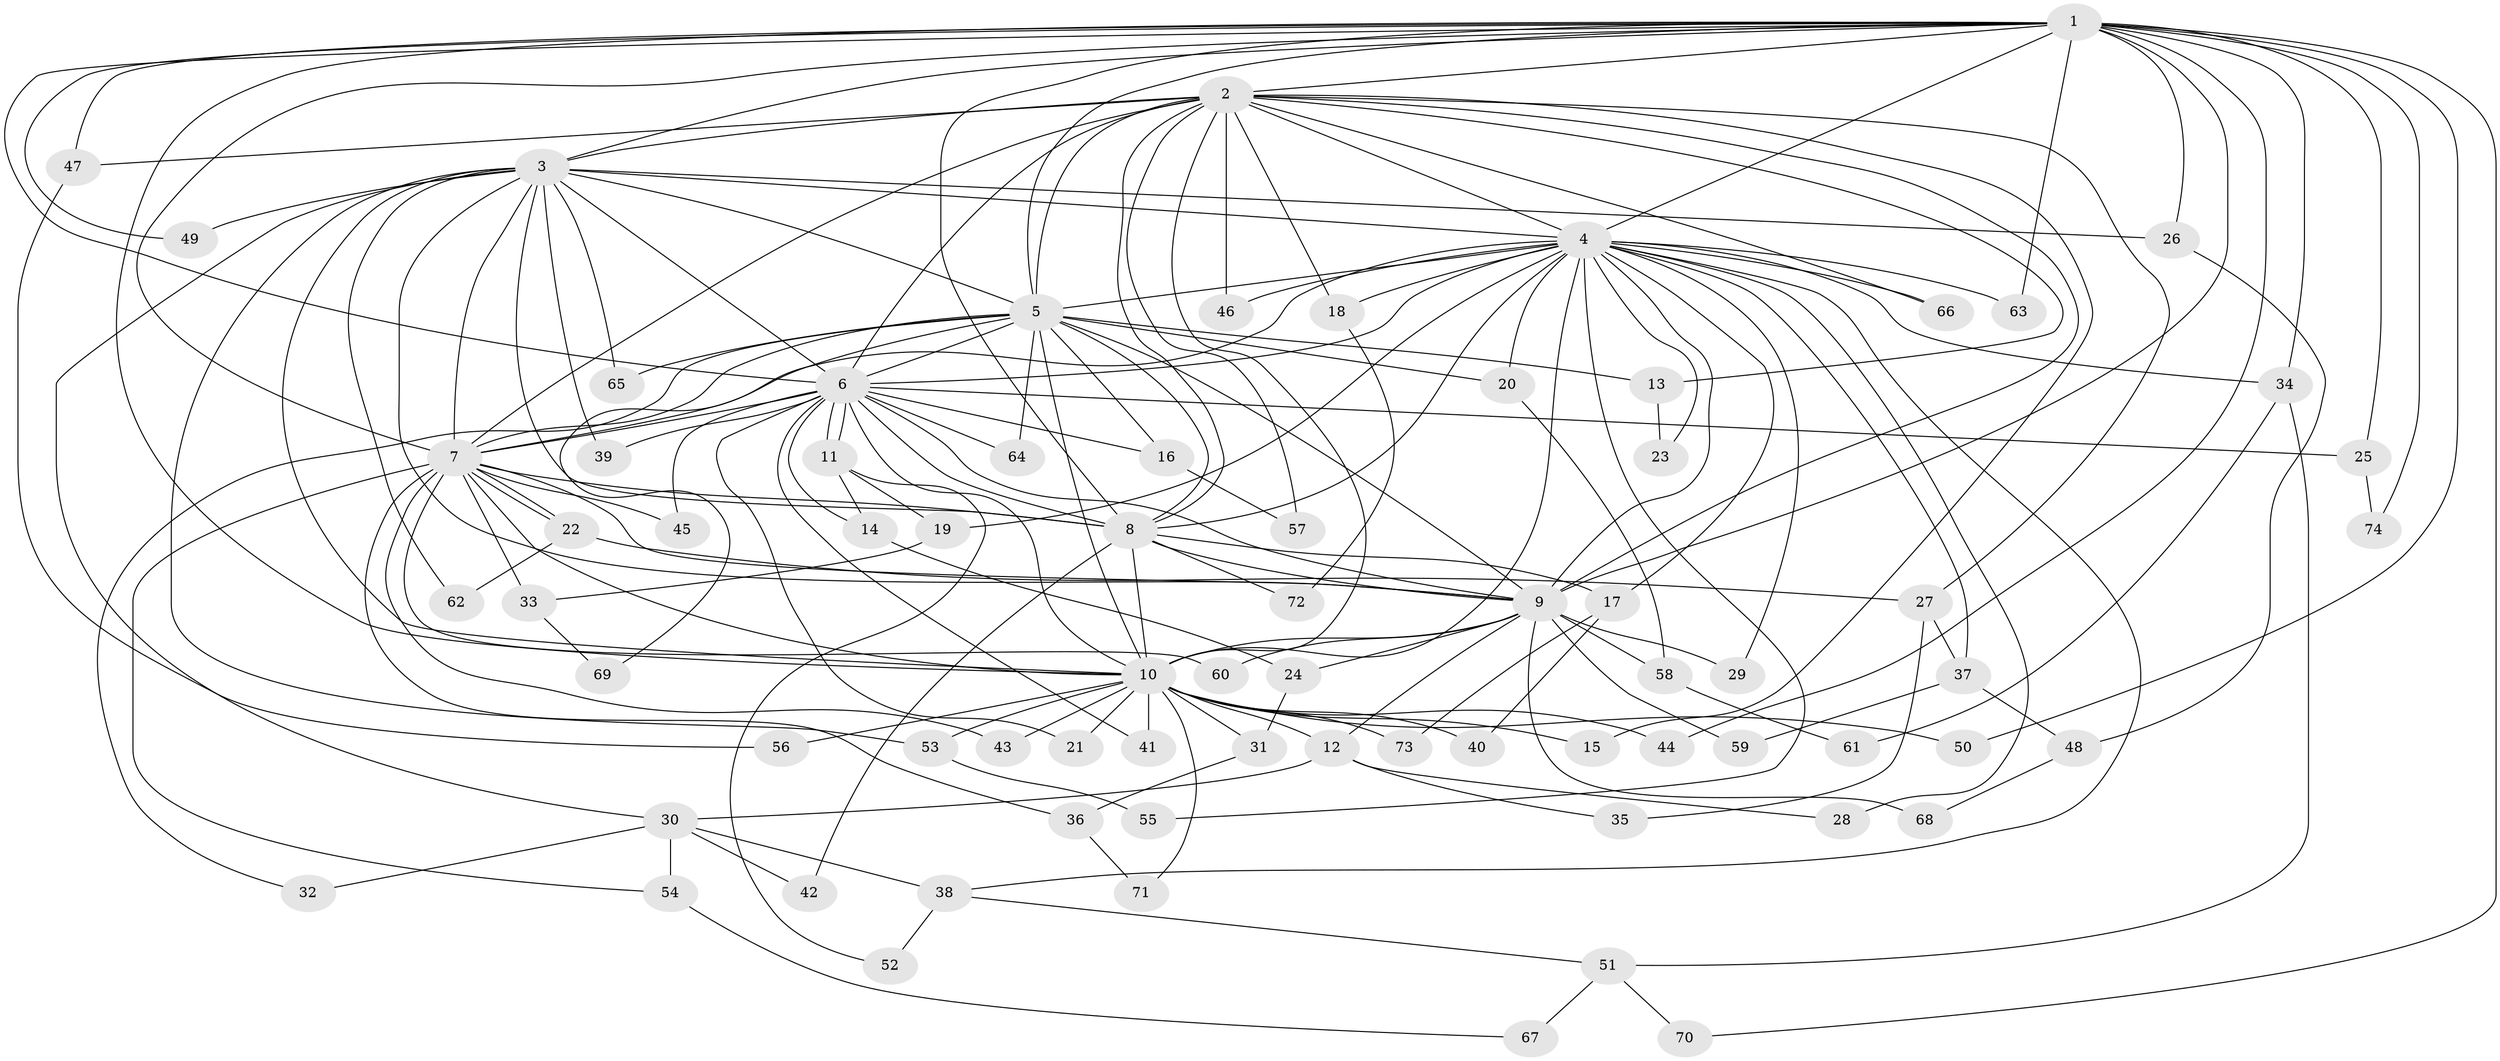 // Generated by graph-tools (version 1.1) at 2025/46/03/09/25 04:46:04]
// undirected, 74 vertices, 173 edges
graph export_dot {
graph [start="1"]
  node [color=gray90,style=filled];
  1;
  2;
  3;
  4;
  5;
  6;
  7;
  8;
  9;
  10;
  11;
  12;
  13;
  14;
  15;
  16;
  17;
  18;
  19;
  20;
  21;
  22;
  23;
  24;
  25;
  26;
  27;
  28;
  29;
  30;
  31;
  32;
  33;
  34;
  35;
  36;
  37;
  38;
  39;
  40;
  41;
  42;
  43;
  44;
  45;
  46;
  47;
  48;
  49;
  50;
  51;
  52;
  53;
  54;
  55;
  56;
  57;
  58;
  59;
  60;
  61;
  62;
  63;
  64;
  65;
  66;
  67;
  68;
  69;
  70;
  71;
  72;
  73;
  74;
  1 -- 2;
  1 -- 3;
  1 -- 4;
  1 -- 5;
  1 -- 6;
  1 -- 7;
  1 -- 8;
  1 -- 9;
  1 -- 10;
  1 -- 25;
  1 -- 26;
  1 -- 34;
  1 -- 44;
  1 -- 47;
  1 -- 49;
  1 -- 50;
  1 -- 63;
  1 -- 70;
  1 -- 74;
  2 -- 3;
  2 -- 4;
  2 -- 5;
  2 -- 6;
  2 -- 7;
  2 -- 8;
  2 -- 9;
  2 -- 10;
  2 -- 13;
  2 -- 15;
  2 -- 18;
  2 -- 27;
  2 -- 46;
  2 -- 47;
  2 -- 57;
  2 -- 66;
  3 -- 4;
  3 -- 5;
  3 -- 6;
  3 -- 7;
  3 -- 8;
  3 -- 9;
  3 -- 10;
  3 -- 26;
  3 -- 30;
  3 -- 39;
  3 -- 49;
  3 -- 53;
  3 -- 62;
  3 -- 65;
  4 -- 5;
  4 -- 6;
  4 -- 7;
  4 -- 8;
  4 -- 9;
  4 -- 10;
  4 -- 17;
  4 -- 18;
  4 -- 19;
  4 -- 20;
  4 -- 23;
  4 -- 28;
  4 -- 29;
  4 -- 34;
  4 -- 37;
  4 -- 38;
  4 -- 46;
  4 -- 55;
  4 -- 63;
  4 -- 66;
  5 -- 6;
  5 -- 7;
  5 -- 8;
  5 -- 9;
  5 -- 10;
  5 -- 13;
  5 -- 16;
  5 -- 20;
  5 -- 32;
  5 -- 64;
  5 -- 65;
  5 -- 69;
  6 -- 7;
  6 -- 8;
  6 -- 9;
  6 -- 10;
  6 -- 11;
  6 -- 11;
  6 -- 14;
  6 -- 16;
  6 -- 21;
  6 -- 25;
  6 -- 39;
  6 -- 41;
  6 -- 45;
  6 -- 64;
  7 -- 8;
  7 -- 9;
  7 -- 10;
  7 -- 22;
  7 -- 22;
  7 -- 33;
  7 -- 36;
  7 -- 43;
  7 -- 45;
  7 -- 54;
  7 -- 60;
  8 -- 9;
  8 -- 10;
  8 -- 17;
  8 -- 42;
  8 -- 72;
  9 -- 10;
  9 -- 12;
  9 -- 24;
  9 -- 29;
  9 -- 58;
  9 -- 59;
  9 -- 60;
  9 -- 68;
  10 -- 12;
  10 -- 15;
  10 -- 21;
  10 -- 31;
  10 -- 40;
  10 -- 41;
  10 -- 43;
  10 -- 44;
  10 -- 50;
  10 -- 53;
  10 -- 56;
  10 -- 71;
  10 -- 73;
  11 -- 14;
  11 -- 19;
  11 -- 52;
  12 -- 28;
  12 -- 30;
  12 -- 35;
  13 -- 23;
  14 -- 24;
  16 -- 57;
  17 -- 40;
  17 -- 73;
  18 -- 72;
  19 -- 33;
  20 -- 58;
  22 -- 27;
  22 -- 62;
  24 -- 31;
  25 -- 74;
  26 -- 48;
  27 -- 35;
  27 -- 37;
  30 -- 32;
  30 -- 38;
  30 -- 42;
  30 -- 54;
  31 -- 36;
  33 -- 69;
  34 -- 51;
  34 -- 61;
  36 -- 71;
  37 -- 48;
  37 -- 59;
  38 -- 51;
  38 -- 52;
  47 -- 56;
  48 -- 68;
  51 -- 67;
  51 -- 70;
  53 -- 55;
  54 -- 67;
  58 -- 61;
}
